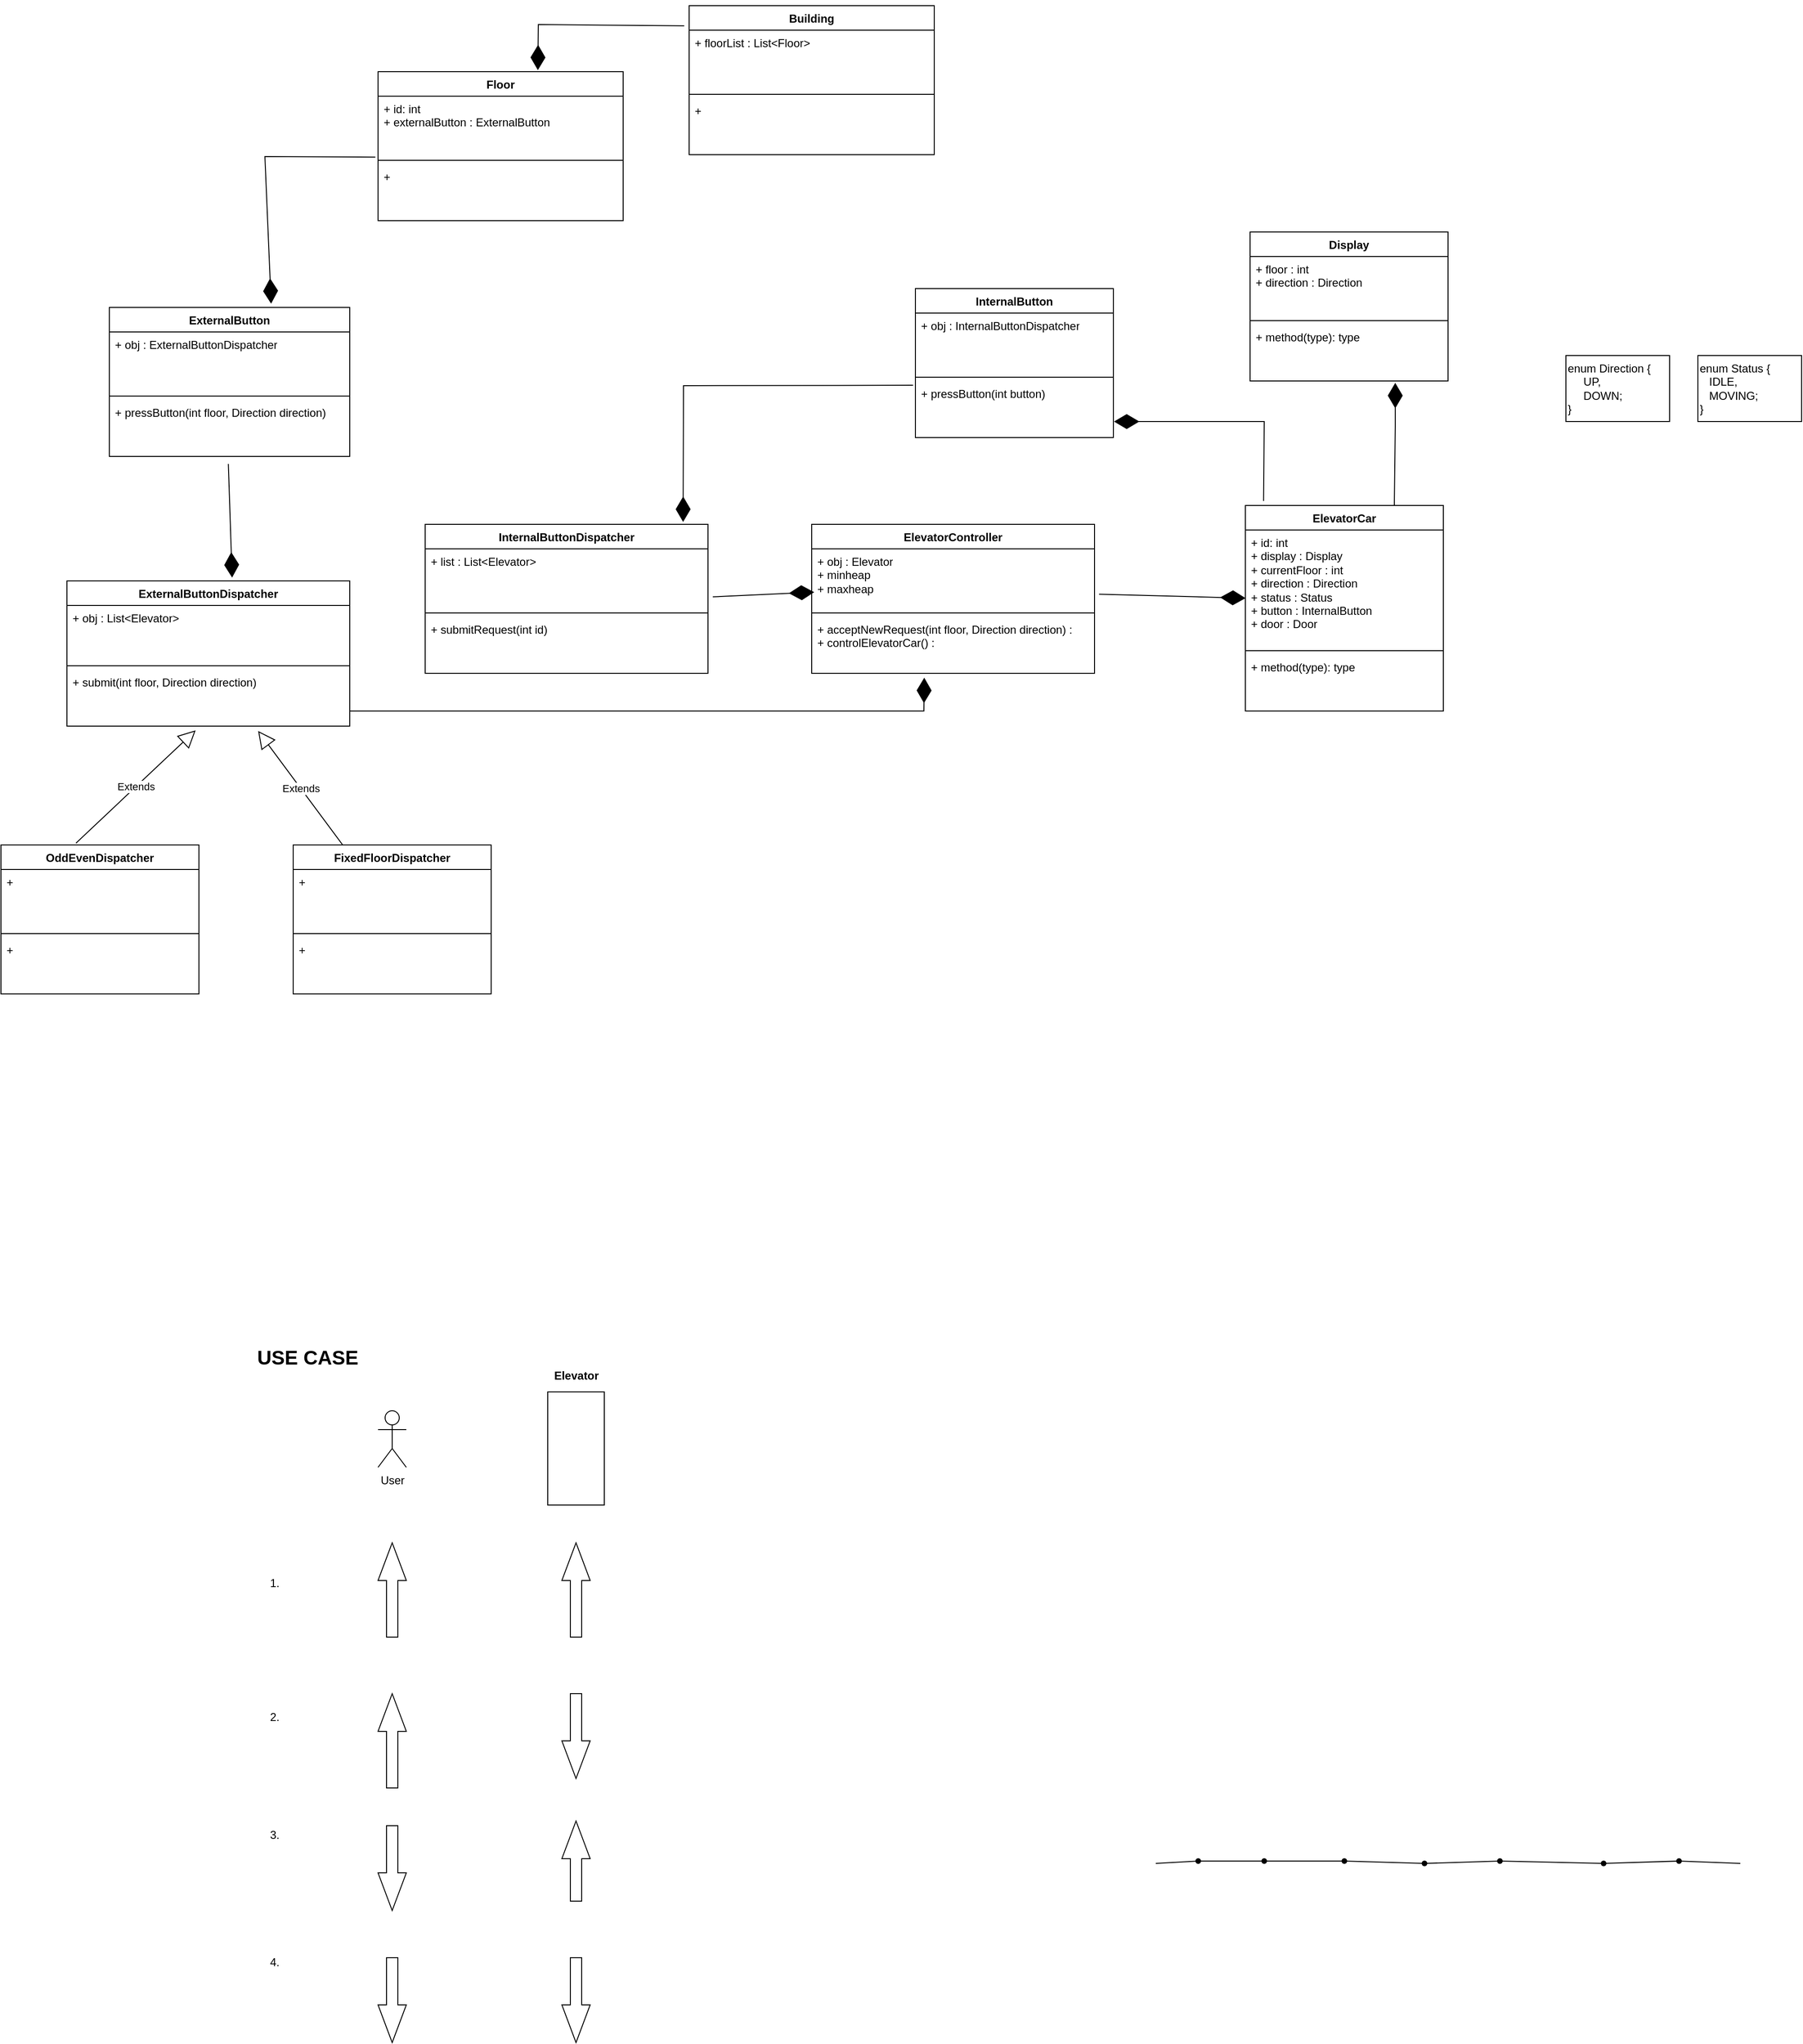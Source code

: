 <mxfile version="24.5.4" type="device">
  <diagram name="Page-1" id="S8YTOZrHcixdIfj45pyo">
    <mxGraphModel dx="2461" dy="1601" grid="1" gridSize="10" guides="1" tooltips="1" connect="1" arrows="1" fold="1" page="1" pageScale="1" pageWidth="850" pageHeight="1100" math="0" shadow="0">
      <root>
        <mxCell id="0" />
        <mxCell id="1" parent="0" />
        <mxCell id="PVSmNiR2cH8IBzTru6Gr-1" value="ElevatorCar" style="swimlane;fontStyle=1;align=center;verticalAlign=top;childLayout=stackLayout;horizontal=1;startSize=26;horizontalStack=0;resizeParent=1;resizeParentMax=0;resizeLast=0;collapsible=1;marginBottom=0;whiteSpace=wrap;html=1;" vertex="1" parent="1">
          <mxGeometry x="210" y="220" width="210" height="218" as="geometry" />
        </mxCell>
        <mxCell id="PVSmNiR2cH8IBzTru6Gr-2" value="&lt;div&gt;+ id: int&lt;/div&gt;+ display : Display&lt;div&gt;+ currentFloor : int&lt;/div&gt;&lt;div&gt;+ direction : Direction&lt;/div&gt;&lt;div&gt;+ status : Status&lt;/div&gt;&lt;div&gt;+ button : InternalButton&lt;/div&gt;&lt;div&gt;+ door : Door&lt;/div&gt;" style="text;strokeColor=none;fillColor=none;align=left;verticalAlign=top;spacingLeft=4;spacingRight=4;overflow=hidden;rotatable=0;points=[[0,0.5],[1,0.5]];portConstraint=eastwest;whiteSpace=wrap;html=1;" vertex="1" parent="PVSmNiR2cH8IBzTru6Gr-1">
          <mxGeometry y="26" width="210" height="124" as="geometry" />
        </mxCell>
        <mxCell id="PVSmNiR2cH8IBzTru6Gr-3" value="" style="line;strokeWidth=1;fillColor=none;align=left;verticalAlign=middle;spacingTop=-1;spacingLeft=3;spacingRight=3;rotatable=0;labelPosition=right;points=[];portConstraint=eastwest;strokeColor=inherit;" vertex="1" parent="PVSmNiR2cH8IBzTru6Gr-1">
          <mxGeometry y="150" width="210" height="8" as="geometry" />
        </mxCell>
        <mxCell id="PVSmNiR2cH8IBzTru6Gr-4" value="+ method(type): type" style="text;strokeColor=none;fillColor=none;align=left;verticalAlign=top;spacingLeft=4;spacingRight=4;overflow=hidden;rotatable=0;points=[[0,0.5],[1,0.5]];portConstraint=eastwest;whiteSpace=wrap;html=1;" vertex="1" parent="PVSmNiR2cH8IBzTru6Gr-1">
          <mxGeometry y="158" width="210" height="60" as="geometry" />
        </mxCell>
        <mxCell id="PVSmNiR2cH8IBzTru6Gr-5" value="Display" style="swimlane;fontStyle=1;align=center;verticalAlign=top;childLayout=stackLayout;horizontal=1;startSize=26;horizontalStack=0;resizeParent=1;resizeParentMax=0;resizeLast=0;collapsible=1;marginBottom=0;whiteSpace=wrap;html=1;" vertex="1" parent="1">
          <mxGeometry x="215" y="-70" width="210" height="158" as="geometry" />
        </mxCell>
        <mxCell id="PVSmNiR2cH8IBzTru6Gr-6" value="+ floor : int&lt;div&gt;+ direction : Direction&lt;/div&gt;" style="text;strokeColor=none;fillColor=none;align=left;verticalAlign=top;spacingLeft=4;spacingRight=4;overflow=hidden;rotatable=0;points=[[0,0.5],[1,0.5]];portConstraint=eastwest;whiteSpace=wrap;html=1;" vertex="1" parent="PVSmNiR2cH8IBzTru6Gr-5">
          <mxGeometry y="26" width="210" height="64" as="geometry" />
        </mxCell>
        <mxCell id="PVSmNiR2cH8IBzTru6Gr-7" value="" style="line;strokeWidth=1;fillColor=none;align=left;verticalAlign=middle;spacingTop=-1;spacingLeft=3;spacingRight=3;rotatable=0;labelPosition=right;points=[];portConstraint=eastwest;strokeColor=inherit;" vertex="1" parent="PVSmNiR2cH8IBzTru6Gr-5">
          <mxGeometry y="90" width="210" height="8" as="geometry" />
        </mxCell>
        <mxCell id="PVSmNiR2cH8IBzTru6Gr-8" value="+ method(type): type" style="text;strokeColor=none;fillColor=none;align=left;verticalAlign=top;spacingLeft=4;spacingRight=4;overflow=hidden;rotatable=0;points=[[0,0.5],[1,0.5]];portConstraint=eastwest;whiteSpace=wrap;html=1;" vertex="1" parent="PVSmNiR2cH8IBzTru6Gr-5">
          <mxGeometry y="98" width="210" height="60" as="geometry" />
        </mxCell>
        <mxCell id="PVSmNiR2cH8IBzTru6Gr-9" value="enum Direction {&lt;div&gt;&lt;span style=&quot;background-color: initial;&quot;&gt;&amp;nbsp; &amp;nbsp; &amp;nbsp;UP,&lt;/span&gt;&lt;/div&gt;&lt;div&gt;&lt;span style=&quot;background-color: initial;&quot;&gt;&amp;nbsp; &amp;nbsp; &amp;nbsp;DOWN;&lt;/span&gt;&lt;div&gt;}&lt;/div&gt;&lt;/div&gt;" style="html=1;whiteSpace=wrap;align=left;" vertex="1" parent="1">
          <mxGeometry x="550" y="61" width="110" height="70" as="geometry" />
        </mxCell>
        <mxCell id="PVSmNiR2cH8IBzTru6Gr-10" value="enum Status {&lt;div&gt;&amp;nbsp; &amp;nbsp;IDLE,&lt;/div&gt;&lt;div&gt;&amp;nbsp; &amp;nbsp;MOVING;&lt;/div&gt;&lt;div&gt;}&lt;/div&gt;" style="html=1;whiteSpace=wrap;align=left;" vertex="1" parent="1">
          <mxGeometry x="690" y="61" width="110" height="70" as="geometry" />
        </mxCell>
        <mxCell id="PVSmNiR2cH8IBzTru6Gr-11" value="InternalButton" style="swimlane;fontStyle=1;align=center;verticalAlign=top;childLayout=stackLayout;horizontal=1;startSize=26;horizontalStack=0;resizeParent=1;resizeParentMax=0;resizeLast=0;collapsible=1;marginBottom=0;whiteSpace=wrap;html=1;" vertex="1" parent="1">
          <mxGeometry x="-140" y="-10" width="210" height="158" as="geometry" />
        </mxCell>
        <mxCell id="PVSmNiR2cH8IBzTru6Gr-12" value="+ obj : InternalButtonDispatcher" style="text;strokeColor=none;fillColor=none;align=left;verticalAlign=top;spacingLeft=4;spacingRight=4;overflow=hidden;rotatable=0;points=[[0,0.5],[1,0.5]];portConstraint=eastwest;whiteSpace=wrap;html=1;" vertex="1" parent="PVSmNiR2cH8IBzTru6Gr-11">
          <mxGeometry y="26" width="210" height="64" as="geometry" />
        </mxCell>
        <mxCell id="PVSmNiR2cH8IBzTru6Gr-13" value="" style="line;strokeWidth=1;fillColor=none;align=left;verticalAlign=middle;spacingTop=-1;spacingLeft=3;spacingRight=3;rotatable=0;labelPosition=right;points=[];portConstraint=eastwest;strokeColor=inherit;" vertex="1" parent="PVSmNiR2cH8IBzTru6Gr-11">
          <mxGeometry y="90" width="210" height="8" as="geometry" />
        </mxCell>
        <mxCell id="PVSmNiR2cH8IBzTru6Gr-14" value="+ pressButton(int button)" style="text;strokeColor=none;fillColor=none;align=left;verticalAlign=top;spacingLeft=4;spacingRight=4;overflow=hidden;rotatable=0;points=[[0,0.5],[1,0.5]];portConstraint=eastwest;whiteSpace=wrap;html=1;" vertex="1" parent="PVSmNiR2cH8IBzTru6Gr-11">
          <mxGeometry y="98" width="210" height="60" as="geometry" />
        </mxCell>
        <mxCell id="PVSmNiR2cH8IBzTru6Gr-15" value="" style="endArrow=diamondThin;endFill=1;endSize=24;html=1;rounded=0;exitX=0.092;exitY=-0.022;exitDx=0;exitDy=0;exitPerimeter=0;entryX=1.003;entryY=0.717;entryDx=0;entryDy=0;entryPerimeter=0;" edge="1" parent="1" source="PVSmNiR2cH8IBzTru6Gr-1" target="PVSmNiR2cH8IBzTru6Gr-14">
          <mxGeometry width="160" relative="1" as="geometry">
            <mxPoint x="30" y="70" as="sourcePoint" />
            <mxPoint x="190" y="70" as="targetPoint" />
            <Array as="points">
              <mxPoint x="230" y="131" />
            </Array>
          </mxGeometry>
        </mxCell>
        <mxCell id="PVSmNiR2cH8IBzTru6Gr-16" value="" style="endArrow=diamondThin;endFill=1;endSize=24;html=1;rounded=0;exitX=0.092;exitY=-0.022;exitDx=0;exitDy=0;exitPerimeter=0;" edge="1" parent="1">
          <mxGeometry width="160" relative="1" as="geometry">
            <mxPoint x="368" y="220" as="sourcePoint" />
            <mxPoint x="369" y="90" as="targetPoint" />
            <Array as="points">
              <mxPoint x="369" y="136" />
            </Array>
          </mxGeometry>
        </mxCell>
        <mxCell id="PVSmNiR2cH8IBzTru6Gr-17" value="ElevatorController" style="swimlane;fontStyle=1;align=center;verticalAlign=top;childLayout=stackLayout;horizontal=1;startSize=26;horizontalStack=0;resizeParent=1;resizeParentMax=0;resizeLast=0;collapsible=1;marginBottom=0;whiteSpace=wrap;html=1;" vertex="1" parent="1">
          <mxGeometry x="-250" y="240" width="300" height="158" as="geometry" />
        </mxCell>
        <mxCell id="PVSmNiR2cH8IBzTru6Gr-18" value="+ obj : Elevator&lt;div&gt;+ minheap&lt;/div&gt;&lt;div&gt;+ maxheap&lt;/div&gt;" style="text;strokeColor=none;fillColor=none;align=left;verticalAlign=top;spacingLeft=4;spacingRight=4;overflow=hidden;rotatable=0;points=[[0,0.5],[1,0.5]];portConstraint=eastwest;whiteSpace=wrap;html=1;" vertex="1" parent="PVSmNiR2cH8IBzTru6Gr-17">
          <mxGeometry y="26" width="300" height="64" as="geometry" />
        </mxCell>
        <mxCell id="PVSmNiR2cH8IBzTru6Gr-19" value="" style="line;strokeWidth=1;fillColor=none;align=left;verticalAlign=middle;spacingTop=-1;spacingLeft=3;spacingRight=3;rotatable=0;labelPosition=right;points=[];portConstraint=eastwest;strokeColor=inherit;" vertex="1" parent="PVSmNiR2cH8IBzTru6Gr-17">
          <mxGeometry y="90" width="300" height="8" as="geometry" />
        </mxCell>
        <mxCell id="PVSmNiR2cH8IBzTru6Gr-20" value="+ acceptNewRequest(int floor, Direction direction) :&lt;div&gt;+ controlElevatorCar() :&lt;/div&gt;" style="text;strokeColor=none;fillColor=none;align=left;verticalAlign=top;spacingLeft=4;spacingRight=4;overflow=hidden;rotatable=0;points=[[0,0.5],[1,0.5]];portConstraint=eastwest;whiteSpace=wrap;html=1;" vertex="1" parent="PVSmNiR2cH8IBzTru6Gr-17">
          <mxGeometry y="98" width="300" height="60" as="geometry" />
        </mxCell>
        <mxCell id="PVSmNiR2cH8IBzTru6Gr-21" value="" style="endArrow=diamondThin;endFill=1;endSize=24;html=1;rounded=0;exitX=1.016;exitY=0.751;exitDx=0;exitDy=0;exitPerimeter=0;entryX=0.001;entryY=0.583;entryDx=0;entryDy=0;entryPerimeter=0;" edge="1" parent="1" source="PVSmNiR2cH8IBzTru6Gr-18" target="PVSmNiR2cH8IBzTru6Gr-2">
          <mxGeometry width="160" relative="1" as="geometry">
            <mxPoint x="70" y="360" as="sourcePoint" />
            <mxPoint x="71" y="230" as="targetPoint" />
            <Array as="points" />
          </mxGeometry>
        </mxCell>
        <mxCell id="PVSmNiR2cH8IBzTru6Gr-22" value="InternalButtonDispatcher" style="swimlane;fontStyle=1;align=center;verticalAlign=top;childLayout=stackLayout;horizontal=1;startSize=26;horizontalStack=0;resizeParent=1;resizeParentMax=0;resizeLast=0;collapsible=1;marginBottom=0;whiteSpace=wrap;html=1;" vertex="1" parent="1">
          <mxGeometry x="-660" y="240" width="300" height="158" as="geometry" />
        </mxCell>
        <mxCell id="PVSmNiR2cH8IBzTru6Gr-23" value="+ list : List&amp;lt;Elevator&amp;gt;" style="text;strokeColor=none;fillColor=none;align=left;verticalAlign=top;spacingLeft=4;spacingRight=4;overflow=hidden;rotatable=0;points=[[0,0.5],[1,0.5]];portConstraint=eastwest;whiteSpace=wrap;html=1;" vertex="1" parent="PVSmNiR2cH8IBzTru6Gr-22">
          <mxGeometry y="26" width="300" height="64" as="geometry" />
        </mxCell>
        <mxCell id="PVSmNiR2cH8IBzTru6Gr-24" value="" style="line;strokeWidth=1;fillColor=none;align=left;verticalAlign=middle;spacingTop=-1;spacingLeft=3;spacingRight=3;rotatable=0;labelPosition=right;points=[];portConstraint=eastwest;strokeColor=inherit;" vertex="1" parent="PVSmNiR2cH8IBzTru6Gr-22">
          <mxGeometry y="90" width="300" height="8" as="geometry" />
        </mxCell>
        <mxCell id="PVSmNiR2cH8IBzTru6Gr-25" value="+ submitRequest(int id)" style="text;strokeColor=none;fillColor=none;align=left;verticalAlign=top;spacingLeft=4;spacingRight=4;overflow=hidden;rotatable=0;points=[[0,0.5],[1,0.5]];portConstraint=eastwest;whiteSpace=wrap;html=1;" vertex="1" parent="PVSmNiR2cH8IBzTru6Gr-22">
          <mxGeometry y="98" width="300" height="60" as="geometry" />
        </mxCell>
        <mxCell id="PVSmNiR2cH8IBzTru6Gr-26" value="ExternalButtonDispatcher" style="swimlane;fontStyle=1;align=center;verticalAlign=top;childLayout=stackLayout;horizontal=1;startSize=26;horizontalStack=0;resizeParent=1;resizeParentMax=0;resizeLast=0;collapsible=1;marginBottom=0;whiteSpace=wrap;html=1;" vertex="1" parent="1">
          <mxGeometry x="-1040" y="300" width="300" height="154" as="geometry" />
        </mxCell>
        <mxCell id="PVSmNiR2cH8IBzTru6Gr-27" value="+ obj : List&amp;lt;Elevator&amp;gt;" style="text;strokeColor=none;fillColor=none;align=left;verticalAlign=top;spacingLeft=4;spacingRight=4;overflow=hidden;rotatable=0;points=[[0,0.5],[1,0.5]];portConstraint=eastwest;whiteSpace=wrap;html=1;" vertex="1" parent="PVSmNiR2cH8IBzTru6Gr-26">
          <mxGeometry y="26" width="300" height="60" as="geometry" />
        </mxCell>
        <mxCell id="PVSmNiR2cH8IBzTru6Gr-28" value="" style="line;strokeWidth=1;fillColor=none;align=left;verticalAlign=middle;spacingTop=-1;spacingLeft=3;spacingRight=3;rotatable=0;labelPosition=right;points=[];portConstraint=eastwest;strokeColor=inherit;" vertex="1" parent="PVSmNiR2cH8IBzTru6Gr-26">
          <mxGeometry y="86" width="300" height="8" as="geometry" />
        </mxCell>
        <mxCell id="PVSmNiR2cH8IBzTru6Gr-29" value="+ submit(int floor, Direction direction)" style="text;strokeColor=none;fillColor=none;align=left;verticalAlign=top;spacingLeft=4;spacingRight=4;overflow=hidden;rotatable=0;points=[[0,0.5],[1,0.5]];portConstraint=eastwest;whiteSpace=wrap;html=1;" vertex="1" parent="PVSmNiR2cH8IBzTru6Gr-26">
          <mxGeometry y="94" width="300" height="60" as="geometry" />
        </mxCell>
        <mxCell id="PVSmNiR2cH8IBzTru6Gr-30" value="" style="endArrow=diamondThin;endFill=1;endSize=24;html=1;rounded=0;exitX=-0.012;exitY=0.076;exitDx=0;exitDy=0;exitPerimeter=0;entryX=0.912;entryY=-0.016;entryDx=0;entryDy=0;entryPerimeter=0;" edge="1" parent="1" source="PVSmNiR2cH8IBzTru6Gr-14" target="PVSmNiR2cH8IBzTru6Gr-22">
          <mxGeometry width="160" relative="1" as="geometry">
            <mxPoint x="-346" y="172" as="sourcePoint" />
            <mxPoint x="-504" y="88" as="targetPoint" />
            <Array as="points">
              <mxPoint x="-386" y="93" />
            </Array>
          </mxGeometry>
        </mxCell>
        <mxCell id="PVSmNiR2cH8IBzTru6Gr-31" value="ExternalButton" style="swimlane;fontStyle=1;align=center;verticalAlign=top;childLayout=stackLayout;horizontal=1;startSize=26;horizontalStack=0;resizeParent=1;resizeParentMax=0;resizeLast=0;collapsible=1;marginBottom=0;whiteSpace=wrap;html=1;" vertex="1" parent="1">
          <mxGeometry x="-995" y="10" width="255" height="158" as="geometry" />
        </mxCell>
        <mxCell id="PVSmNiR2cH8IBzTru6Gr-32" value="+ obj : ExternalButtonDispatcher" style="text;strokeColor=none;fillColor=none;align=left;verticalAlign=top;spacingLeft=4;spacingRight=4;overflow=hidden;rotatable=0;points=[[0,0.5],[1,0.5]];portConstraint=eastwest;whiteSpace=wrap;html=1;" vertex="1" parent="PVSmNiR2cH8IBzTru6Gr-31">
          <mxGeometry y="26" width="255" height="64" as="geometry" />
        </mxCell>
        <mxCell id="PVSmNiR2cH8IBzTru6Gr-33" value="" style="line;strokeWidth=1;fillColor=none;align=left;verticalAlign=middle;spacingTop=-1;spacingLeft=3;spacingRight=3;rotatable=0;labelPosition=right;points=[];portConstraint=eastwest;strokeColor=inherit;" vertex="1" parent="PVSmNiR2cH8IBzTru6Gr-31">
          <mxGeometry y="90" width="255" height="8" as="geometry" />
        </mxCell>
        <mxCell id="PVSmNiR2cH8IBzTru6Gr-34" value="+ pressButton(int floor, Direction direction)" style="text;strokeColor=none;fillColor=none;align=left;verticalAlign=top;spacingLeft=4;spacingRight=4;overflow=hidden;rotatable=0;points=[[0,0.5],[1,0.5]];portConstraint=eastwest;whiteSpace=wrap;html=1;" vertex="1" parent="PVSmNiR2cH8IBzTru6Gr-31">
          <mxGeometry y="98" width="255" height="60" as="geometry" />
        </mxCell>
        <mxCell id="PVSmNiR2cH8IBzTru6Gr-35" value="" style="endArrow=diamondThin;endFill=1;endSize=24;html=1;rounded=0;exitX=1.017;exitY=0.795;exitDx=0;exitDy=0;exitPerimeter=0;entryX=0.009;entryY=0.718;entryDx=0;entryDy=0;entryPerimeter=0;" edge="1" parent="1" source="PVSmNiR2cH8IBzTru6Gr-23" target="PVSmNiR2cH8IBzTru6Gr-18">
          <mxGeometry width="160" relative="1" as="geometry">
            <mxPoint x="-390" y="310" as="sourcePoint" />
            <mxPoint x="-235" y="314" as="targetPoint" />
            <Array as="points" />
          </mxGeometry>
        </mxCell>
        <mxCell id="PVSmNiR2cH8IBzTru6Gr-36" value="OddEvenDispatcher" style="swimlane;fontStyle=1;align=center;verticalAlign=top;childLayout=stackLayout;horizontal=1;startSize=26;horizontalStack=0;resizeParent=1;resizeParentMax=0;resizeLast=0;collapsible=1;marginBottom=0;whiteSpace=wrap;html=1;" vertex="1" parent="1">
          <mxGeometry x="-1110" y="580" width="210" height="158" as="geometry" />
        </mxCell>
        <mxCell id="PVSmNiR2cH8IBzTru6Gr-37" value="+" style="text;strokeColor=none;fillColor=none;align=left;verticalAlign=top;spacingLeft=4;spacingRight=4;overflow=hidden;rotatable=0;points=[[0,0.5],[1,0.5]];portConstraint=eastwest;whiteSpace=wrap;html=1;" vertex="1" parent="PVSmNiR2cH8IBzTru6Gr-36">
          <mxGeometry y="26" width="210" height="64" as="geometry" />
        </mxCell>
        <mxCell id="PVSmNiR2cH8IBzTru6Gr-38" value="" style="line;strokeWidth=1;fillColor=none;align=left;verticalAlign=middle;spacingTop=-1;spacingLeft=3;spacingRight=3;rotatable=0;labelPosition=right;points=[];portConstraint=eastwest;strokeColor=inherit;" vertex="1" parent="PVSmNiR2cH8IBzTru6Gr-36">
          <mxGeometry y="90" width="210" height="8" as="geometry" />
        </mxCell>
        <mxCell id="PVSmNiR2cH8IBzTru6Gr-39" value="+" style="text;strokeColor=none;fillColor=none;align=left;verticalAlign=top;spacingLeft=4;spacingRight=4;overflow=hidden;rotatable=0;points=[[0,0.5],[1,0.5]];portConstraint=eastwest;whiteSpace=wrap;html=1;" vertex="1" parent="PVSmNiR2cH8IBzTru6Gr-36">
          <mxGeometry y="98" width="210" height="60" as="geometry" />
        </mxCell>
        <mxCell id="PVSmNiR2cH8IBzTru6Gr-40" value="FixedFloorDispatcher" style="swimlane;fontStyle=1;align=center;verticalAlign=top;childLayout=stackLayout;horizontal=1;startSize=26;horizontalStack=0;resizeParent=1;resizeParentMax=0;resizeLast=0;collapsible=1;marginBottom=0;whiteSpace=wrap;html=1;" vertex="1" parent="1">
          <mxGeometry x="-800" y="580" width="210" height="158" as="geometry" />
        </mxCell>
        <mxCell id="PVSmNiR2cH8IBzTru6Gr-41" value="+" style="text;strokeColor=none;fillColor=none;align=left;verticalAlign=top;spacingLeft=4;spacingRight=4;overflow=hidden;rotatable=0;points=[[0,0.5],[1,0.5]];portConstraint=eastwest;whiteSpace=wrap;html=1;" vertex="1" parent="PVSmNiR2cH8IBzTru6Gr-40">
          <mxGeometry y="26" width="210" height="64" as="geometry" />
        </mxCell>
        <mxCell id="PVSmNiR2cH8IBzTru6Gr-42" value="" style="line;strokeWidth=1;fillColor=none;align=left;verticalAlign=middle;spacingTop=-1;spacingLeft=3;spacingRight=3;rotatable=0;labelPosition=right;points=[];portConstraint=eastwest;strokeColor=inherit;" vertex="1" parent="PVSmNiR2cH8IBzTru6Gr-40">
          <mxGeometry y="90" width="210" height="8" as="geometry" />
        </mxCell>
        <mxCell id="PVSmNiR2cH8IBzTru6Gr-43" value="+" style="text;strokeColor=none;fillColor=none;align=left;verticalAlign=top;spacingLeft=4;spacingRight=4;overflow=hidden;rotatable=0;points=[[0,0.5],[1,0.5]];portConstraint=eastwest;whiteSpace=wrap;html=1;" vertex="1" parent="PVSmNiR2cH8IBzTru6Gr-40">
          <mxGeometry y="98" width="210" height="60" as="geometry" />
        </mxCell>
        <mxCell id="PVSmNiR2cH8IBzTru6Gr-44" value="Extends" style="endArrow=block;endSize=16;endFill=0;html=1;rounded=0;entryX=0.676;entryY=1.086;entryDx=0;entryDy=0;entryPerimeter=0;exitX=0.25;exitY=0;exitDx=0;exitDy=0;" edge="1" parent="1" source="PVSmNiR2cH8IBzTru6Gr-40" target="PVSmNiR2cH8IBzTru6Gr-29">
          <mxGeometry width="160" relative="1" as="geometry">
            <mxPoint x="-700" y="500" as="sourcePoint" />
            <mxPoint x="-540" y="500" as="targetPoint" />
          </mxGeometry>
        </mxCell>
        <mxCell id="PVSmNiR2cH8IBzTru6Gr-45" value="Extends" style="endArrow=block;endSize=16;endFill=0;html=1;rounded=0;entryX=0.455;entryY=1.075;entryDx=0;entryDy=0;entryPerimeter=0;exitX=0.379;exitY=-0.012;exitDx=0;exitDy=0;exitPerimeter=0;" edge="1" parent="1" source="PVSmNiR2cH8IBzTru6Gr-36" target="PVSmNiR2cH8IBzTru6Gr-29">
          <mxGeometry width="160" relative="1" as="geometry">
            <mxPoint x="-1020" y="500" as="sourcePoint" />
            <mxPoint x="-920" y="394" as="targetPoint" />
          </mxGeometry>
        </mxCell>
        <mxCell id="PVSmNiR2cH8IBzTru6Gr-46" value="" style="endArrow=diamondThin;endFill=1;endSize=24;html=1;rounded=0;exitX=1.016;exitY=0.751;exitDx=0;exitDy=0;exitPerimeter=0;entryX=0.398;entryY=1.078;entryDx=0;entryDy=0;entryPerimeter=0;" edge="1" parent="1" target="PVSmNiR2cH8IBzTru6Gr-20">
          <mxGeometry width="160" relative="1" as="geometry">
            <mxPoint x="-740" y="438" as="sourcePoint" />
            <mxPoint x="-585" y="442" as="targetPoint" />
            <Array as="points">
              <mxPoint x="-131" y="438" />
            </Array>
          </mxGeometry>
        </mxCell>
        <mxCell id="PVSmNiR2cH8IBzTru6Gr-48" value="" style="endArrow=diamondThin;endFill=1;endSize=24;html=1;rounded=0;exitX=0.495;exitY=1.133;exitDx=0;exitDy=0;exitPerimeter=0;entryX=0.584;entryY=-0.023;entryDx=0;entryDy=0;entryPerimeter=0;" edge="1" parent="1" source="PVSmNiR2cH8IBzTru6Gr-34" target="PVSmNiR2cH8IBzTru6Gr-26">
          <mxGeometry width="160" relative="1" as="geometry">
            <mxPoint x="-860" y="153" as="sourcePoint" />
            <mxPoint x="-752" y="148" as="targetPoint" />
            <Array as="points" />
          </mxGeometry>
        </mxCell>
        <mxCell id="PVSmNiR2cH8IBzTru6Gr-49" value="Floor" style="swimlane;fontStyle=1;align=center;verticalAlign=top;childLayout=stackLayout;horizontal=1;startSize=26;horizontalStack=0;resizeParent=1;resizeParentMax=0;resizeLast=0;collapsible=1;marginBottom=0;whiteSpace=wrap;html=1;" vertex="1" parent="1">
          <mxGeometry x="-710" y="-240" width="260" height="158" as="geometry" />
        </mxCell>
        <mxCell id="PVSmNiR2cH8IBzTru6Gr-50" value="+ id: int&lt;div&gt;+ externalButton : ExternalButton&lt;/div&gt;" style="text;strokeColor=none;fillColor=none;align=left;verticalAlign=top;spacingLeft=4;spacingRight=4;overflow=hidden;rotatable=0;points=[[0,0.5],[1,0.5]];portConstraint=eastwest;whiteSpace=wrap;html=1;" vertex="1" parent="PVSmNiR2cH8IBzTru6Gr-49">
          <mxGeometry y="26" width="260" height="64" as="geometry" />
        </mxCell>
        <mxCell id="PVSmNiR2cH8IBzTru6Gr-51" value="" style="line;strokeWidth=1;fillColor=none;align=left;verticalAlign=middle;spacingTop=-1;spacingLeft=3;spacingRight=3;rotatable=0;labelPosition=right;points=[];portConstraint=eastwest;strokeColor=inherit;" vertex="1" parent="PVSmNiR2cH8IBzTru6Gr-49">
          <mxGeometry y="90" width="260" height="8" as="geometry" />
        </mxCell>
        <mxCell id="PVSmNiR2cH8IBzTru6Gr-52" value="+" style="text;strokeColor=none;fillColor=none;align=left;verticalAlign=top;spacingLeft=4;spacingRight=4;overflow=hidden;rotatable=0;points=[[0,0.5],[1,0.5]];portConstraint=eastwest;whiteSpace=wrap;html=1;" vertex="1" parent="PVSmNiR2cH8IBzTru6Gr-49">
          <mxGeometry y="98" width="260" height="60" as="geometry" />
        </mxCell>
        <mxCell id="PVSmNiR2cH8IBzTru6Gr-53" value="Building" style="swimlane;fontStyle=1;align=center;verticalAlign=top;childLayout=stackLayout;horizontal=1;startSize=26;horizontalStack=0;resizeParent=1;resizeParentMax=0;resizeLast=0;collapsible=1;marginBottom=0;whiteSpace=wrap;html=1;" vertex="1" parent="1">
          <mxGeometry x="-380" y="-310" width="260" height="158" as="geometry" />
        </mxCell>
        <mxCell id="PVSmNiR2cH8IBzTru6Gr-54" value="+ floorList : List&amp;lt;Floor&amp;gt;" style="text;strokeColor=none;fillColor=none;align=left;verticalAlign=top;spacingLeft=4;spacingRight=4;overflow=hidden;rotatable=0;points=[[0,0.5],[1,0.5]];portConstraint=eastwest;whiteSpace=wrap;html=1;" vertex="1" parent="PVSmNiR2cH8IBzTru6Gr-53">
          <mxGeometry y="26" width="260" height="64" as="geometry" />
        </mxCell>
        <mxCell id="PVSmNiR2cH8IBzTru6Gr-55" value="" style="line;strokeWidth=1;fillColor=none;align=left;verticalAlign=middle;spacingTop=-1;spacingLeft=3;spacingRight=3;rotatable=0;labelPosition=right;points=[];portConstraint=eastwest;strokeColor=inherit;" vertex="1" parent="PVSmNiR2cH8IBzTru6Gr-53">
          <mxGeometry y="90" width="260" height="8" as="geometry" />
        </mxCell>
        <mxCell id="PVSmNiR2cH8IBzTru6Gr-56" value="+" style="text;strokeColor=none;fillColor=none;align=left;verticalAlign=top;spacingLeft=4;spacingRight=4;overflow=hidden;rotatable=0;points=[[0,0.5],[1,0.5]];portConstraint=eastwest;whiteSpace=wrap;html=1;" vertex="1" parent="PVSmNiR2cH8IBzTru6Gr-53">
          <mxGeometry y="98" width="260" height="60" as="geometry" />
        </mxCell>
        <mxCell id="PVSmNiR2cH8IBzTru6Gr-57" value="" style="endArrow=diamondThin;endFill=1;endSize=24;html=1;rounded=0;exitX=-0.011;exitY=-0.123;exitDx=0;exitDy=0;exitPerimeter=0;entryX=0.673;entryY=-0.025;entryDx=0;entryDy=0;entryPerimeter=0;" edge="1" parent="1" source="PVSmNiR2cH8IBzTru6Gr-52" target="PVSmNiR2cH8IBzTru6Gr-31">
          <mxGeometry width="160" relative="1" as="geometry">
            <mxPoint x="-830" y="-110" as="sourcePoint" />
            <mxPoint x="-826" y="10" as="targetPoint" />
            <Array as="points">
              <mxPoint x="-830" y="-150" />
            </Array>
          </mxGeometry>
        </mxCell>
        <mxCell id="PVSmNiR2cH8IBzTru6Gr-58" value="" style="endArrow=diamondThin;endFill=1;endSize=24;html=1;rounded=0;exitX=-0.02;exitY=-0.072;exitDx=0;exitDy=0;exitPerimeter=0;entryX=0.652;entryY=-0.01;entryDx=0;entryDy=0;entryPerimeter=0;" edge="1" parent="1" source="PVSmNiR2cH8IBzTru6Gr-54" target="PVSmNiR2cH8IBzTru6Gr-49">
          <mxGeometry width="160" relative="1" as="geometry">
            <mxPoint x="-413" y="-309" as="sourcePoint" />
            <mxPoint x="-523" y="-154" as="targetPoint" />
            <Array as="points">
              <mxPoint x="-540" y="-290" />
            </Array>
          </mxGeometry>
        </mxCell>
        <mxCell id="PVSmNiR2cH8IBzTru6Gr-62" value="User" style="shape=umlActor;verticalLabelPosition=bottom;verticalAlign=top;html=1;outlineConnect=0;" vertex="1" parent="1">
          <mxGeometry x="-710" y="1180" width="30" height="60" as="geometry" />
        </mxCell>
        <mxCell id="PVSmNiR2cH8IBzTru6Gr-63" value="" style="rounded=0;whiteSpace=wrap;html=1;rotation=-90;" vertex="1" parent="1">
          <mxGeometry x="-560" y="1190" width="120" height="60" as="geometry" />
        </mxCell>
        <mxCell id="PVSmNiR2cH8IBzTru6Gr-64" value="&lt;b&gt;Elevator&lt;/b&gt;" style="text;html=1;align=center;verticalAlign=middle;resizable=0;points=[];autosize=1;strokeColor=none;fillColor=none;" vertex="1" parent="1">
          <mxGeometry x="-535" y="1128" width="70" height="30" as="geometry" />
        </mxCell>
        <mxCell id="PVSmNiR2cH8IBzTru6Gr-65" value="" style="html=1;shadow=0;dashed=0;align=center;verticalAlign=middle;shape=mxgraph.arrows2.arrow;dy=0.6;dx=40;direction=north;notch=0;" vertex="1" parent="1">
          <mxGeometry x="-710" y="1320" width="30" height="100" as="geometry" />
        </mxCell>
        <mxCell id="PVSmNiR2cH8IBzTru6Gr-67" value="" style="html=1;shadow=0;dashed=0;align=center;verticalAlign=middle;shape=mxgraph.arrows2.arrow;dy=0.6;dx=40;direction=north;notch=0;" vertex="1" parent="1">
          <mxGeometry x="-515" y="1320" width="30" height="100" as="geometry" />
        </mxCell>
        <mxCell id="PVSmNiR2cH8IBzTru6Gr-68" value="" style="html=1;shadow=0;dashed=0;align=center;verticalAlign=middle;shape=mxgraph.arrows2.arrow;dy=0.6;dx=40;direction=north;notch=0;" vertex="1" parent="1">
          <mxGeometry x="-710" y="1480" width="30" height="100" as="geometry" />
        </mxCell>
        <mxCell id="PVSmNiR2cH8IBzTru6Gr-69" value="" style="html=1;shadow=0;dashed=0;align=center;verticalAlign=middle;shape=mxgraph.arrows2.arrow;dy=0.6;dx=40;direction=north;notch=0;" vertex="1" parent="1">
          <mxGeometry x="-515" y="1615" width="30" height="85" as="geometry" />
        </mxCell>
        <mxCell id="PVSmNiR2cH8IBzTru6Gr-70" value="" style="html=1;shadow=0;dashed=0;align=center;verticalAlign=middle;shape=mxgraph.arrows2.arrow;dy=0.6;dx=40;direction=south;notch=0;" vertex="1" parent="1">
          <mxGeometry x="-515" y="1480" width="30" height="90" as="geometry" />
        </mxCell>
        <mxCell id="PVSmNiR2cH8IBzTru6Gr-71" value="" style="html=1;shadow=0;dashed=0;align=center;verticalAlign=middle;shape=mxgraph.arrows2.arrow;dy=0.6;dx=40;direction=south;notch=0;" vertex="1" parent="1">
          <mxGeometry x="-710" y="1620" width="30" height="90" as="geometry" />
        </mxCell>
        <mxCell id="PVSmNiR2cH8IBzTru6Gr-72" value="" style="html=1;shadow=0;dashed=0;align=center;verticalAlign=middle;shape=mxgraph.arrows2.arrow;dy=0.6;dx=40;direction=south;notch=0;" vertex="1" parent="1">
          <mxGeometry x="-710" y="1760" width="30" height="90" as="geometry" />
        </mxCell>
        <mxCell id="PVSmNiR2cH8IBzTru6Gr-73" value="" style="html=1;shadow=0;dashed=0;align=center;verticalAlign=middle;shape=mxgraph.arrows2.arrow;dy=0.6;dx=40;direction=south;notch=0;" vertex="1" parent="1">
          <mxGeometry x="-515" y="1760" width="30" height="90" as="geometry" />
        </mxCell>
        <mxCell id="PVSmNiR2cH8IBzTru6Gr-74" value="1." style="text;html=1;align=center;verticalAlign=middle;resizable=0;points=[];autosize=1;strokeColor=none;fillColor=none;" vertex="1" parent="1">
          <mxGeometry x="-835" y="1348" width="30" height="30" as="geometry" />
        </mxCell>
        <mxCell id="PVSmNiR2cH8IBzTru6Gr-75" value="2.&lt;span style=&quot;color: rgba(0, 0, 0, 0); font-family: monospace; font-size: 0px; text-align: start;&quot;&gt;%3CmxGraphModel%3E%3Croot%3E%3CmxCell%20id%3D%220%22%2F%3E%3CmxCell%20id%3D%221%22%20parent%3D%220%22%2F%3E%3CmxCell%20id%3D%222%22%20value%3D%221.%22%20style%3D%22text%3Bhtml%3D1%3Balign%3Dcenter%3BverticalAlign%3Dmiddle%3Bresizable%3D0%3Bpoints%3D%5B%5D%3Bautosize%3D1%3BstrokeColor%3Dnone%3BfillColor%3Dnone%3B%22%20vertex%3D%221%22%20parent%3D%221%22%3E%3CmxGeometry%20x%3D%22-835%22%20y%3D%221348%22%20width%3D%2230%22%20height%3D%2230%22%20as%3D%22geometry%22%2F%3E%3C%2FmxCell%3E%3C%2Froot%3E%3C%2FmxGraphModel%3E&lt;/span&gt;" style="text;html=1;align=center;verticalAlign=middle;resizable=0;points=[];autosize=1;strokeColor=none;fillColor=none;" vertex="1" parent="1">
          <mxGeometry x="-835" y="1490" width="30" height="30" as="geometry" />
        </mxCell>
        <mxCell id="PVSmNiR2cH8IBzTru6Gr-76" value="3." style="text;html=1;align=center;verticalAlign=middle;resizable=0;points=[];autosize=1;strokeColor=none;fillColor=none;" vertex="1" parent="1">
          <mxGeometry x="-835" y="1615" width="30" height="30" as="geometry" />
        </mxCell>
        <mxCell id="PVSmNiR2cH8IBzTru6Gr-77" value="4." style="text;html=1;align=center;verticalAlign=middle;resizable=0;points=[];autosize=1;strokeColor=none;fillColor=none;" vertex="1" parent="1">
          <mxGeometry x="-835" y="1750" width="30" height="30" as="geometry" />
        </mxCell>
        <mxCell id="PVSmNiR2cH8IBzTru6Gr-78" value="&lt;b style=&quot;font-size: 21px;&quot;&gt;USE CASE&lt;/b&gt;" style="text;html=1;align=center;verticalAlign=middle;resizable=0;points=[];autosize=1;strokeColor=none;fillColor=none;" vertex="1" parent="1">
          <mxGeometry x="-850" y="1103" width="130" height="40" as="geometry" />
        </mxCell>
        <mxCell id="PVSmNiR2cH8IBzTru6Gr-79" value="" style="endArrow=none;html=1;rounded=0;" edge="1" parent="1" source="PVSmNiR2cH8IBzTru6Gr-104">
          <mxGeometry width="50" height="50" relative="1" as="geometry">
            <mxPoint x="115" y="1660" as="sourcePoint" />
            <mxPoint x="735" y="1660" as="targetPoint" />
          </mxGeometry>
        </mxCell>
        <mxCell id="PVSmNiR2cH8IBzTru6Gr-93" value="" style="endArrow=none;html=1;rounded=0;" edge="1" parent="1" target="PVSmNiR2cH8IBzTru6Gr-92">
          <mxGeometry width="50" height="50" relative="1" as="geometry">
            <mxPoint x="115" y="1660" as="sourcePoint" />
            <mxPoint x="735" y="1660" as="targetPoint" />
          </mxGeometry>
        </mxCell>
        <mxCell id="PVSmNiR2cH8IBzTru6Gr-92" value="" style="shape=waypoint;sketch=0;size=6;pointerEvents=1;points=[];fillColor=none;resizable=0;rotatable=0;perimeter=centerPerimeter;snapToPoint=1;" vertex="1" parent="1">
          <mxGeometry x="150" y="1647.5" width="20" height="20" as="geometry" />
        </mxCell>
        <mxCell id="PVSmNiR2cH8IBzTru6Gr-95" value="" style="endArrow=none;html=1;rounded=0;" edge="1" parent="1" source="PVSmNiR2cH8IBzTru6Gr-92" target="PVSmNiR2cH8IBzTru6Gr-94">
          <mxGeometry width="50" height="50" relative="1" as="geometry">
            <mxPoint x="160" y="1658" as="sourcePoint" />
            <mxPoint x="735" y="1660" as="targetPoint" />
          </mxGeometry>
        </mxCell>
        <mxCell id="PVSmNiR2cH8IBzTru6Gr-94" value="" style="shape=waypoint;sketch=0;size=6;pointerEvents=1;points=[];fillColor=none;resizable=0;rotatable=0;perimeter=centerPerimeter;snapToPoint=1;" vertex="1" parent="1">
          <mxGeometry x="220" y="1647.5" width="20" height="20" as="geometry" />
        </mxCell>
        <mxCell id="PVSmNiR2cH8IBzTru6Gr-97" value="" style="endArrow=none;html=1;rounded=0;" edge="1" parent="1" source="PVSmNiR2cH8IBzTru6Gr-94" target="PVSmNiR2cH8IBzTru6Gr-96">
          <mxGeometry width="50" height="50" relative="1" as="geometry">
            <mxPoint x="230" y="1658" as="sourcePoint" />
            <mxPoint x="735" y="1660" as="targetPoint" />
          </mxGeometry>
        </mxCell>
        <mxCell id="PVSmNiR2cH8IBzTru6Gr-96" value="" style="shape=waypoint;sketch=0;size=6;pointerEvents=1;points=[];fillColor=none;resizable=0;rotatable=0;perimeter=centerPerimeter;snapToPoint=1;" vertex="1" parent="1">
          <mxGeometry x="305" y="1647.5" width="20" height="20" as="geometry" />
        </mxCell>
        <mxCell id="PVSmNiR2cH8IBzTru6Gr-99" value="" style="endArrow=none;html=1;rounded=0;" edge="1" parent="1" source="PVSmNiR2cH8IBzTru6Gr-96" target="PVSmNiR2cH8IBzTru6Gr-98">
          <mxGeometry width="50" height="50" relative="1" as="geometry">
            <mxPoint x="315" y="1658" as="sourcePoint" />
            <mxPoint x="735" y="1660" as="targetPoint" />
          </mxGeometry>
        </mxCell>
        <mxCell id="PVSmNiR2cH8IBzTru6Gr-98" value="" style="shape=waypoint;sketch=0;size=6;pointerEvents=1;points=[];fillColor=none;resizable=0;rotatable=0;perimeter=centerPerimeter;snapToPoint=1;" vertex="1" parent="1">
          <mxGeometry x="390" y="1650" width="20" height="20" as="geometry" />
        </mxCell>
        <mxCell id="PVSmNiR2cH8IBzTru6Gr-101" value="" style="endArrow=none;html=1;rounded=0;" edge="1" parent="1" source="PVSmNiR2cH8IBzTru6Gr-98" target="PVSmNiR2cH8IBzTru6Gr-100">
          <mxGeometry width="50" height="50" relative="1" as="geometry">
            <mxPoint x="390" y="1655" as="sourcePoint" />
            <mxPoint x="735" y="1660" as="targetPoint" />
          </mxGeometry>
        </mxCell>
        <mxCell id="PVSmNiR2cH8IBzTru6Gr-100" value="" style="shape=waypoint;sketch=0;size=6;pointerEvents=1;points=[];fillColor=none;resizable=0;rotatable=0;perimeter=centerPerimeter;snapToPoint=1;" vertex="1" parent="1">
          <mxGeometry x="470" y="1647.5" width="20" height="20" as="geometry" />
        </mxCell>
        <mxCell id="PVSmNiR2cH8IBzTru6Gr-103" value="" style="endArrow=none;html=1;rounded=0;" edge="1" parent="1" source="PVSmNiR2cH8IBzTru6Gr-100" target="PVSmNiR2cH8IBzTru6Gr-102">
          <mxGeometry width="50" height="50" relative="1" as="geometry">
            <mxPoint x="480" y="1658" as="sourcePoint" />
            <mxPoint x="735" y="1660" as="targetPoint" />
          </mxGeometry>
        </mxCell>
        <mxCell id="PVSmNiR2cH8IBzTru6Gr-102" value="" style="shape=waypoint;sketch=0;size=6;pointerEvents=1;points=[];fillColor=none;resizable=0;rotatable=0;perimeter=centerPerimeter;snapToPoint=1;" vertex="1" parent="1">
          <mxGeometry x="580" y="1650" width="20" height="20" as="geometry" />
        </mxCell>
        <mxCell id="PVSmNiR2cH8IBzTru6Gr-105" value="" style="endArrow=none;html=1;rounded=0;" edge="1" parent="1" source="PVSmNiR2cH8IBzTru6Gr-102" target="PVSmNiR2cH8IBzTru6Gr-104">
          <mxGeometry width="50" height="50" relative="1" as="geometry">
            <mxPoint x="590" y="1660" as="sourcePoint" />
            <mxPoint x="735" y="1660" as="targetPoint" />
          </mxGeometry>
        </mxCell>
        <mxCell id="PVSmNiR2cH8IBzTru6Gr-104" value="" style="shape=waypoint;sketch=0;size=6;pointerEvents=1;points=[];fillColor=none;resizable=0;rotatable=0;perimeter=centerPerimeter;snapToPoint=1;" vertex="1" parent="1">
          <mxGeometry x="660" y="1647.5" width="20" height="20" as="geometry" />
        </mxCell>
      </root>
    </mxGraphModel>
  </diagram>
</mxfile>
